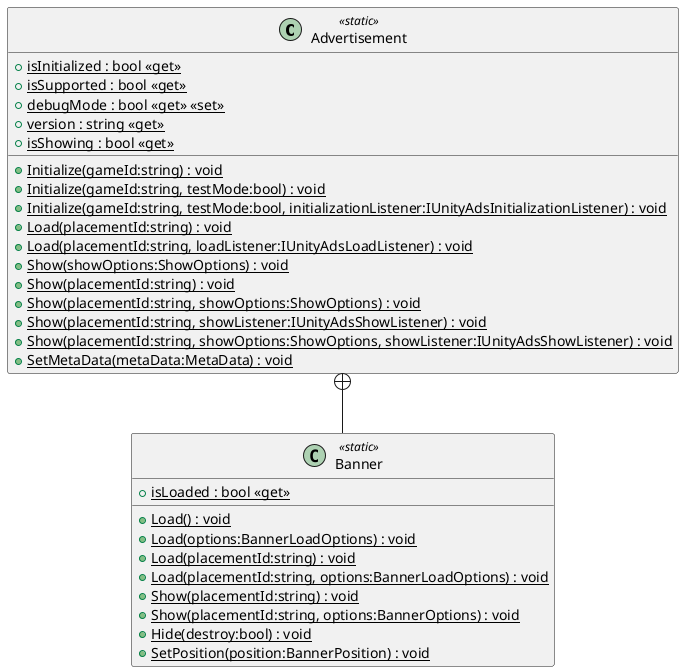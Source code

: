 @startuml
class Advertisement <<static>> {
    + {static} isInitialized : bool <<get>>
    + {static} isSupported : bool <<get>>
    + {static} debugMode : bool <<get>> <<set>>
    + {static} version : string <<get>>
    + {static} isShowing : bool <<get>>
    + {static} Initialize(gameId:string) : void
    + {static} Initialize(gameId:string, testMode:bool) : void
    + {static} Initialize(gameId:string, testMode:bool, initializationListener:IUnityAdsInitializationListener) : void
    + {static} Load(placementId:string) : void
    + {static} Load(placementId:string, loadListener:IUnityAdsLoadListener) : void
    + {static} Show(showOptions:ShowOptions) : void
    + {static} Show(placementId:string) : void
    + {static} Show(placementId:string, showOptions:ShowOptions) : void
    + {static} Show(placementId:string, showListener:IUnityAdsShowListener) : void
    + {static} Show(placementId:string, showOptions:ShowOptions, showListener:IUnityAdsShowListener) : void
    + {static} SetMetaData(metaData:MetaData) : void
}
class Banner <<static>> {
    + {static} Load() : void
    + {static} Load(options:BannerLoadOptions) : void
    + {static} Load(placementId:string) : void
    + {static} Load(placementId:string, options:BannerLoadOptions) : void
    + {static} Show(placementId:string) : void
    + {static} Show(placementId:string, options:BannerOptions) : void
    + {static} Hide(destroy:bool) : void
    + {static} SetPosition(position:BannerPosition) : void
    + {static} isLoaded : bool <<get>>
}
Advertisement +-- Banner
@enduml
